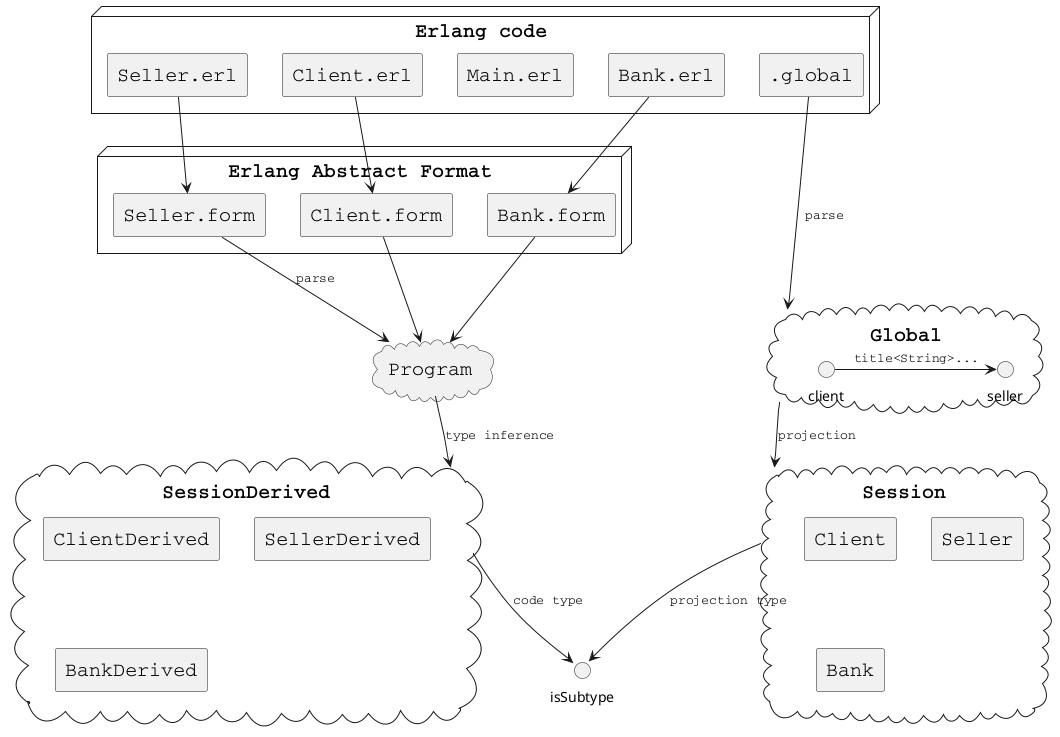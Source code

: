 @startuml
'https://plantuml.com/component-diagram
skinparam classFontName Courier
skinparam componentStyle rectangle
skinparam componentFontName Courier
skinparam rectangleFontName Courier
skinparam circledCharacterFontName Courier
skinparam arrowFontName Courier
skinparam component {
  FontSize 20
  FontName Courier
}

skinparam cloud{
  FontSize 20
  FontName Courier
}

skinparam node{
  FontSize 20
  FontName Courier
}

node "Erlang code"{
    [Client.erl]
    [Seller.erl]
    [Main.erl]
    [Bank.erl]
    [.global]
}

node "Erlang Abstract Format"{
    [Client.form]
    [Seller.form]
    [Bank.form]
}

[Bank.erl] --> [Bank.form]
[Seller.erl] -> [Seller.form]
[Client.erl] -> [Client.form]

cloud "Program"
cloud "Global"{
    client->seller:title<String>...
}

[Client.form] --> Program
[Seller.form] --> Program:parse
[Bank.form] --> Program
[.global] --> Global:parse

cloud "Session"{
    [Client]
    [Seller]
    [Bank]
}

cloud "SessionDerived"{
    [ClientDerived]
    [SellerDerived]
    [BankDerived]
}

Global --> Session:projection
Program --> SessionDerived:type inference

Session --> isSubtype:projection type
SessionDerived --> isSubtype:code type

@enduml